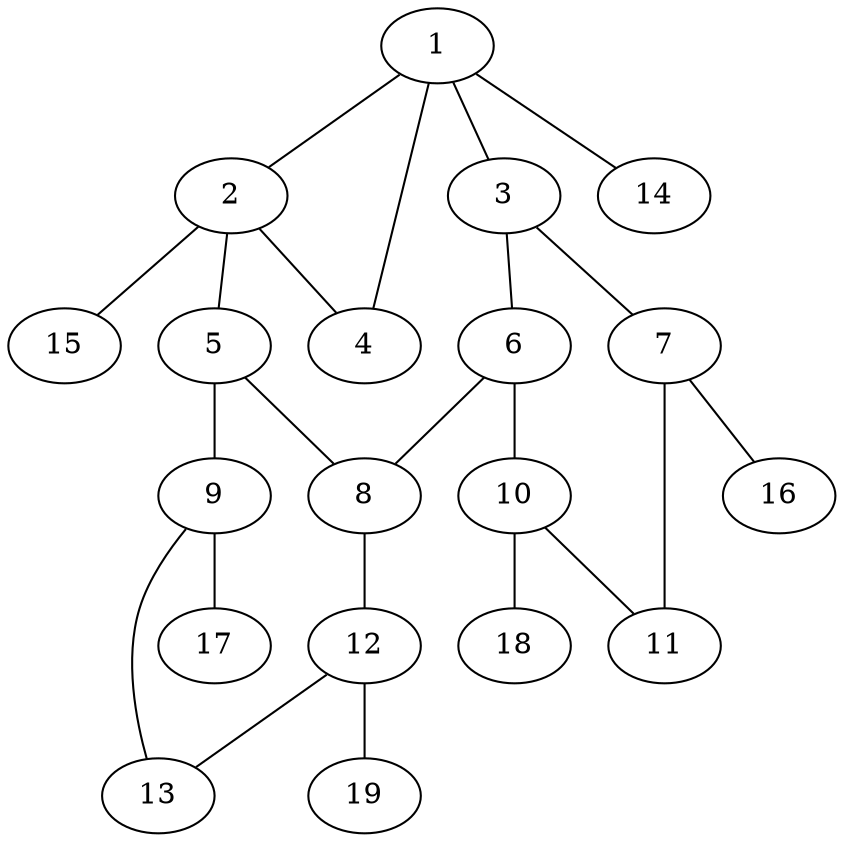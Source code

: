 graph molecule_3222 {
	1	 [chem=C];
	2	 [chem=C];
	1 -- 2	 [valence=1];
	3	 [chem=C];
	1 -- 3	 [valence=1];
	4	 [chem=O];
	1 -- 4	 [valence=1];
	14	 [chem=H];
	1 -- 14	 [valence=1];
	2 -- 4	 [valence=1];
	5	 [chem=C];
	2 -- 5	 [valence=1];
	15	 [chem=H];
	2 -- 15	 [valence=1];
	6	 [chem=C];
	3 -- 6	 [valence=1];
	7	 [chem=C];
	3 -- 7	 [valence=2];
	8	 [chem=C];
	5 -- 8	 [valence=1];
	9	 [chem=C];
	5 -- 9	 [valence=2];
	6 -- 8	 [valence=1];
	10	 [chem=C];
	6 -- 10	 [valence=2];
	11	 [chem=S];
	7 -- 11	 [valence=1];
	16	 [chem=H];
	7 -- 16	 [valence=1];
	12	 [chem=C];
	8 -- 12	 [valence=2];
	13	 [chem=S];
	9 -- 13	 [valence=1];
	17	 [chem=H];
	9 -- 17	 [valence=1];
	10 -- 11	 [valence=1];
	18	 [chem=H];
	10 -- 18	 [valence=1];
	12 -- 13	 [valence=1];
	19	 [chem=H];
	12 -- 19	 [valence=1];
}
